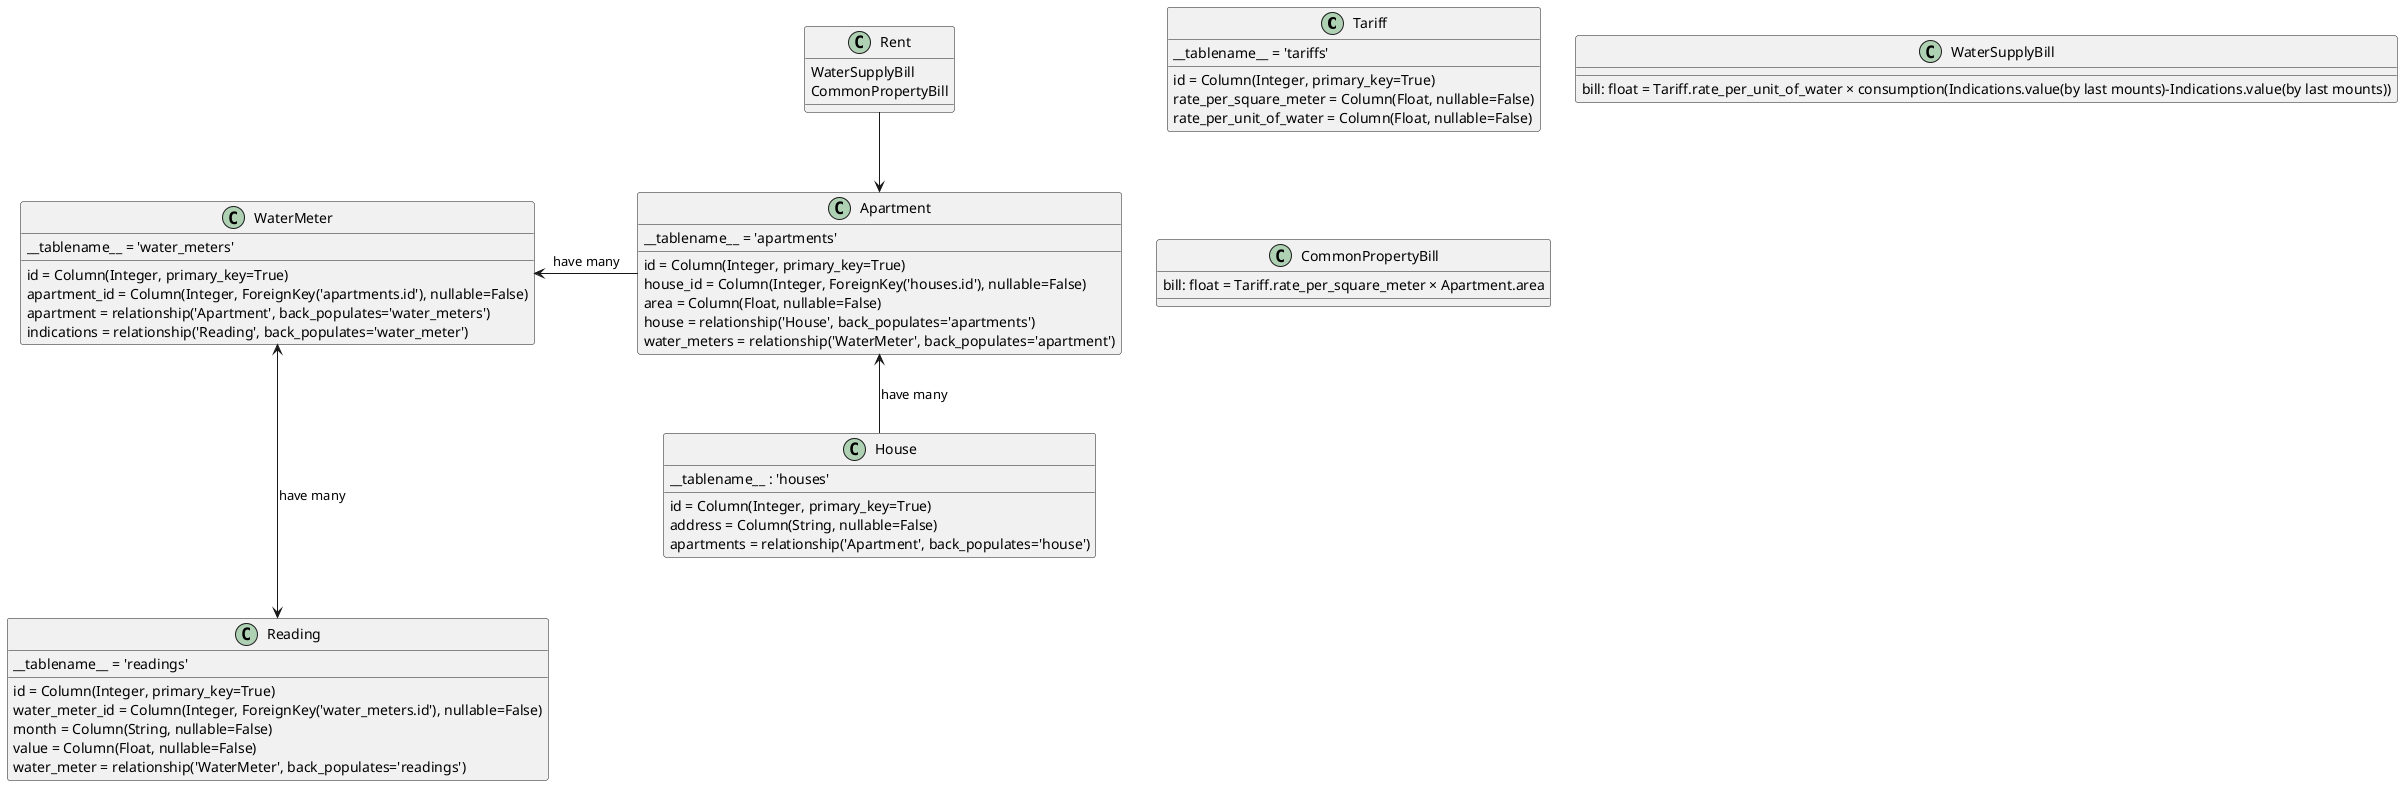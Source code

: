 @startuml



class Tariff {
    __tablename__ = 'tariffs'

    id = Column(Integer, primary_key=True)
    rate_per_square_meter = Column(Float, nullable=False)
    rate_per_unit_of_water = Column(Float, nullable=False)

}

class House {
    __tablename__ : 'houses'

    id = Column(Integer, primary_key=True)
    address = Column(String, nullable=False)
    apartments = relationship('Apartment', back_populates='house')
}

class Apartment {
    __tablename__ = 'apartments'

    id = Column(Integer, primary_key=True)
    house_id = Column(Integer, ForeignKey('houses.id'), nullable=False)
    area = Column(Float, nullable=False)
    house = relationship('House', back_populates='apartments')
    water_meters = relationship('WaterMeter', back_populates='apartment')
}

class WaterMeter {
  __tablename__ = 'water_meters'

    id = Column(Integer, primary_key=True)
    apartment_id = Column(Integer, ForeignKey('apartments.id'), nullable=False)
    apartment = relationship('Apartment', back_populates='water_meters')
    indications = relationship('Reading', back_populates='water_meter')
}

class Reading{
    __tablename__ = 'readings'

    id = Column(Integer, primary_key=True)
    water_meter_id = Column(Integer, ForeignKey('water_meters.id'), nullable=False)
    month = Column(String, nullable=False)
    value = Column(Float, nullable=False)
    water_meter = relationship('WaterMeter', back_populates='readings')
}

class WaterSupplyBill {
bill: float = Tariff.rate_per_unit_of_water × consumption(Indications.value(by last mounts)-Indications.value(by last mounts))
}

class CommonPropertyBill {
bill: float = Tariff.rate_per_square_meter × Apartment.area
}

class Rent {
WaterSupplyBill
CommonPropertyBill
}

WaterMeter <-=-> Reading: have many
WaterMeter <= Apartment: have many
Apartment <== House: have many
Rent --> Apartment
@enduml

